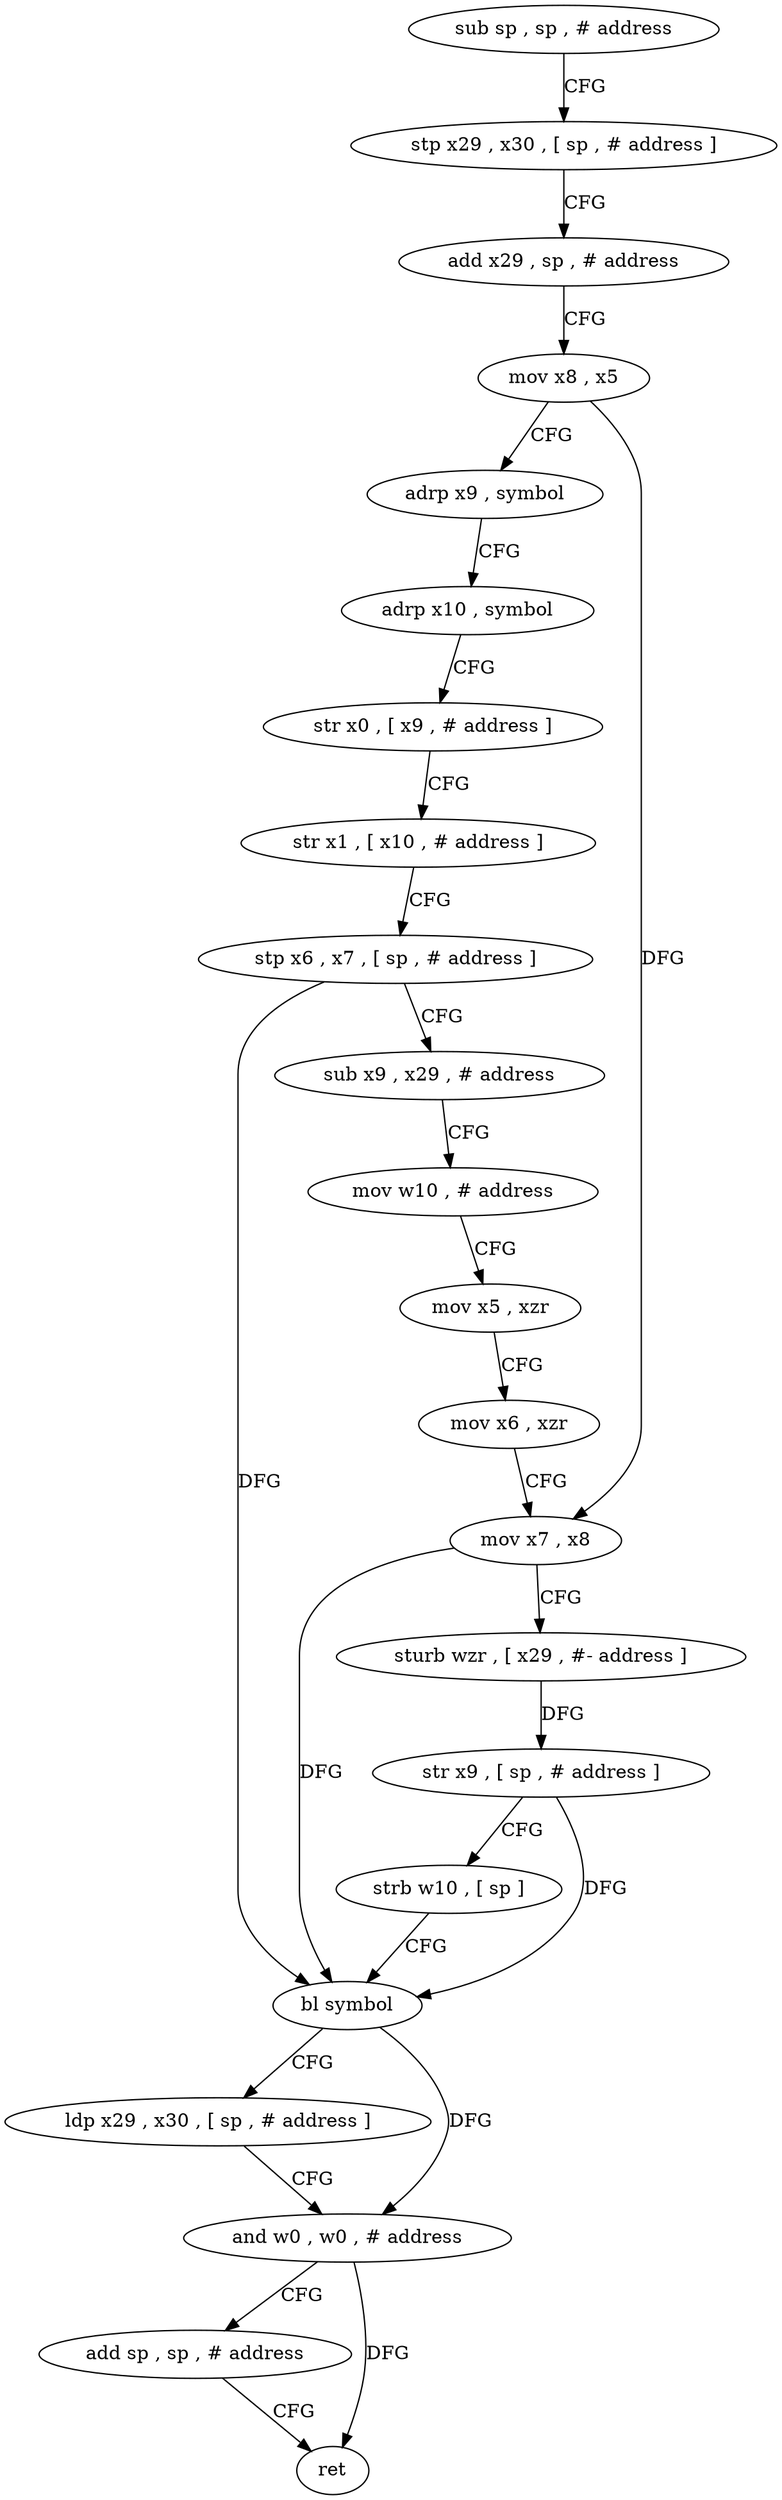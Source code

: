 digraph "func" {
"4211656" [label = "sub sp , sp , # address" ]
"4211660" [label = "stp x29 , x30 , [ sp , # address ]" ]
"4211664" [label = "add x29 , sp , # address" ]
"4211668" [label = "mov x8 , x5" ]
"4211672" [label = "adrp x9 , symbol" ]
"4211676" [label = "adrp x10 , symbol" ]
"4211680" [label = "str x0 , [ x9 , # address ]" ]
"4211684" [label = "str x1 , [ x10 , # address ]" ]
"4211688" [label = "stp x6 , x7 , [ sp , # address ]" ]
"4211692" [label = "sub x9 , x29 , # address" ]
"4211696" [label = "mov w10 , # address" ]
"4211700" [label = "mov x5 , xzr" ]
"4211704" [label = "mov x6 , xzr" ]
"4211708" [label = "mov x7 , x8" ]
"4211712" [label = "sturb wzr , [ x29 , #- address ]" ]
"4211716" [label = "str x9 , [ sp , # address ]" ]
"4211720" [label = "strb w10 , [ sp ]" ]
"4211724" [label = "bl symbol" ]
"4211728" [label = "ldp x29 , x30 , [ sp , # address ]" ]
"4211732" [label = "and w0 , w0 , # address" ]
"4211736" [label = "add sp , sp , # address" ]
"4211740" [label = "ret" ]
"4211656" -> "4211660" [ label = "CFG" ]
"4211660" -> "4211664" [ label = "CFG" ]
"4211664" -> "4211668" [ label = "CFG" ]
"4211668" -> "4211672" [ label = "CFG" ]
"4211668" -> "4211708" [ label = "DFG" ]
"4211672" -> "4211676" [ label = "CFG" ]
"4211676" -> "4211680" [ label = "CFG" ]
"4211680" -> "4211684" [ label = "CFG" ]
"4211684" -> "4211688" [ label = "CFG" ]
"4211688" -> "4211692" [ label = "CFG" ]
"4211688" -> "4211724" [ label = "DFG" ]
"4211692" -> "4211696" [ label = "CFG" ]
"4211696" -> "4211700" [ label = "CFG" ]
"4211700" -> "4211704" [ label = "CFG" ]
"4211704" -> "4211708" [ label = "CFG" ]
"4211708" -> "4211712" [ label = "CFG" ]
"4211708" -> "4211724" [ label = "DFG" ]
"4211712" -> "4211716" [ label = "DFG" ]
"4211716" -> "4211720" [ label = "CFG" ]
"4211716" -> "4211724" [ label = "DFG" ]
"4211720" -> "4211724" [ label = "CFG" ]
"4211724" -> "4211728" [ label = "CFG" ]
"4211724" -> "4211732" [ label = "DFG" ]
"4211728" -> "4211732" [ label = "CFG" ]
"4211732" -> "4211736" [ label = "CFG" ]
"4211732" -> "4211740" [ label = "DFG" ]
"4211736" -> "4211740" [ label = "CFG" ]
}
